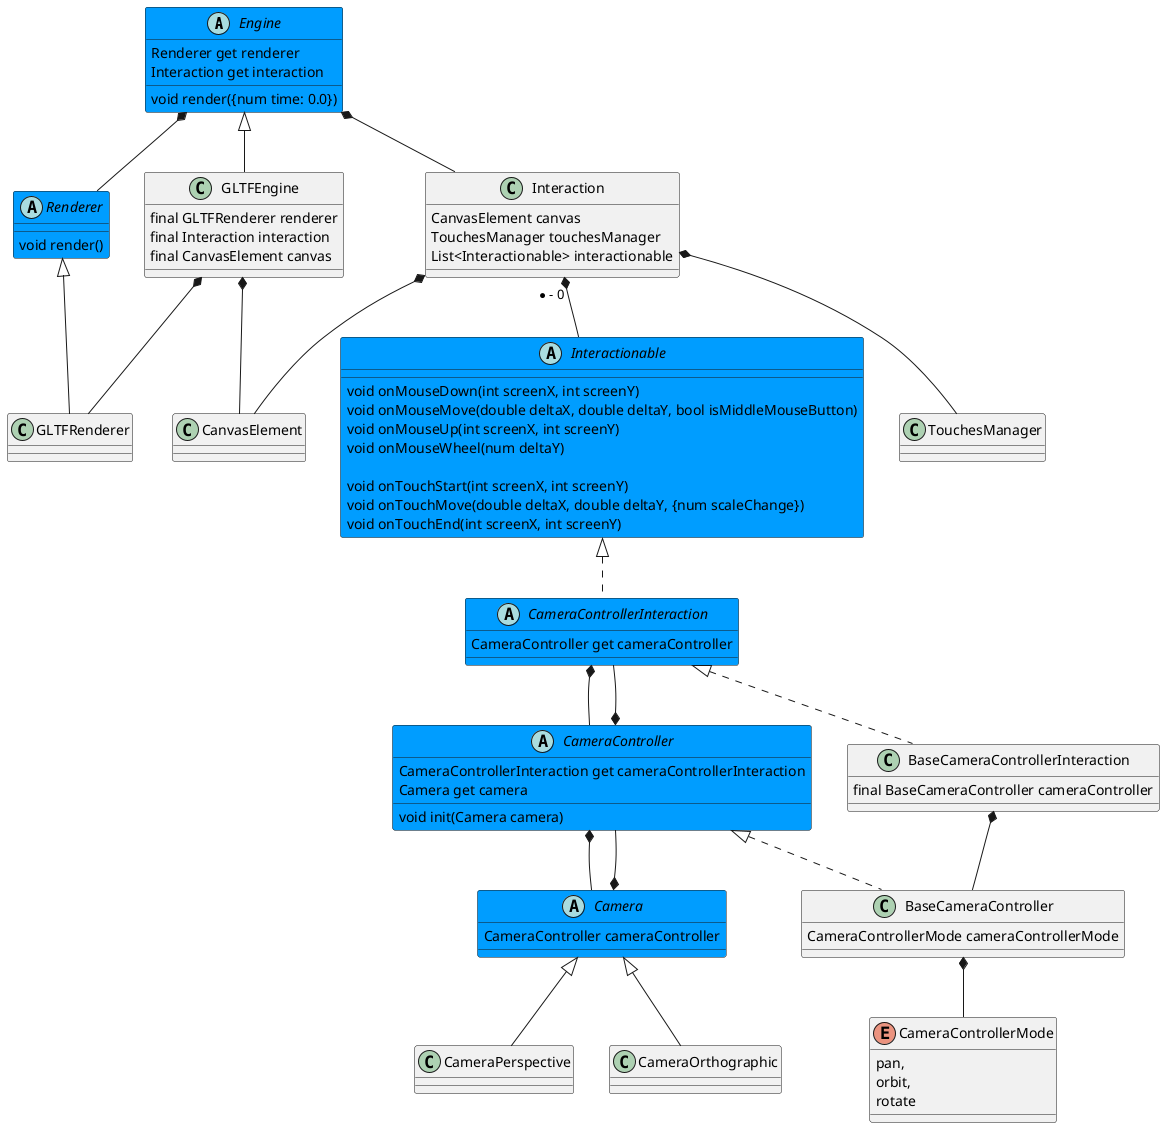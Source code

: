 @startuml

'----------------------------------------------------------------------------

abstract class Engine  #009dff {
  Renderer get renderer
  Interaction get interaction

  void render({num time: 0.0})
}

abstract class Renderer #009dff{
  void render()
}

Engine *-- Renderer
Engine *-- Interaction



'----------------------------------------------------------------------------

class GLTFEngine extends Engine{
  final GLTFRenderer renderer
  final Interaction interaction
  final CanvasElement canvas
}

GLTFEngine *-- GLTFRenderer
GLTFEngine *-- CanvasElement

class GLTFRenderer extends Renderer






'----------------------------------------------------------------------------

abstract class Interactionable #009dff{
  void onMouseDown(int screenX, int screenY)
  void onMouseMove(double deltaX, double deltaY, bool isMiddleMouseButton)
  void onMouseUp(int screenX, int screenY)
  void onMouseWheel(num deltaY)

  void onTouchStart(int screenX, int screenY)
  void onTouchMove(double deltaX, double deltaY, {num scaleChange})
  void onTouchEnd(int screenX, int screenY)
}

class Interaction {
    CanvasElement canvas
    TouchesManager touchesManager
    List<Interactionable> interactionable
}
Interaction *-- TouchesManager
Interaction *-- CanvasElement
Interaction "* - 0" *--  Interactionable

class TouchesManager



'----------------------------------------------------------------------------

abstract class Camera #009dff{
    CameraController cameraController
}
Camera *-- CameraController

class CameraPerspective extends Camera
class CameraOrthographic extends Camera

abstract class CameraController #009dff{
  CameraControllerInteraction get cameraControllerInteraction
  Camera get camera
  void init(Camera camera)
}
CameraController *-- CameraControllerInteraction
CameraController *-- Camera

abstract class CameraControllerInteraction #009dff implements Interactionable {
  CameraController get cameraController
}

CameraControllerInteraction *-- CameraController

class BaseCameraController implements CameraController{
    CameraControllerMode cameraControllerMode
}

BaseCameraController *-- CameraControllerMode

class BaseCameraControllerInteraction implements CameraControllerInteraction{
  final BaseCameraController cameraController
}
BaseCameraControllerInteraction *-- BaseCameraController

enum CameraControllerMode{
  pan,
  orbit,
  rotate
}

'----------------------------------------------------------------------------










@enduml